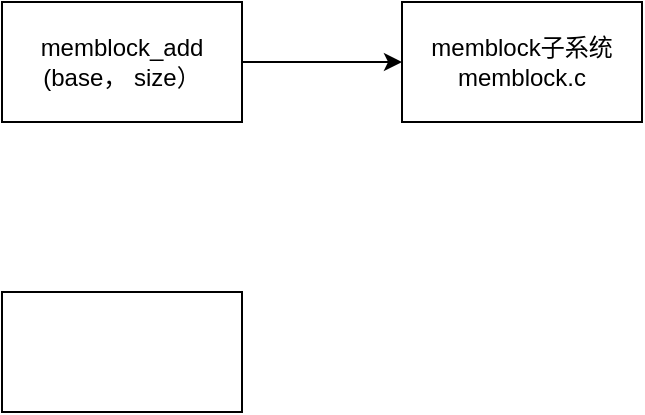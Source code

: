 <mxfile version="13.6.2" type="github"><diagram name="Page-1" id="e56a1550-8fbb-45ad-956c-1786394a9013"><mxGraphModel dx="778" dy="764" grid="1" gridSize="10" guides="1" tooltips="1" connect="1" arrows="1" fold="1" page="1" pageScale="1" pageWidth="1100" pageHeight="850" background="#ffffff" math="0" shadow="0"><root><mxCell id="0"/><mxCell id="1" parent="0"/><mxCell id="VK3P9O7XSgmhL87pCK6w-4" value="" style="edgeStyle=orthogonalEdgeStyle;rounded=0;orthogonalLoop=1;jettySize=auto;html=1;" parent="1" source="VK3P9O7XSgmhL87pCK6w-1" target="VK3P9O7XSgmhL87pCK6w-3" edge="1"><mxGeometry relative="1" as="geometry"/></mxCell><mxCell id="VK3P9O7XSgmhL87pCK6w-1" value="memblock_add&lt;br&gt;(base， size）" style="rounded=0;whiteSpace=wrap;html=1;" parent="1" vertex="1"><mxGeometry x="110" y="280" width="120" height="60" as="geometry"/></mxCell><mxCell id="VK3P9O7XSgmhL87pCK6w-3" value="memblock子系统&lt;br&gt;memblock.c" style="rounded=0;whiteSpace=wrap;html=1;" parent="1" vertex="1"><mxGeometry x="310" y="280" width="120" height="60" as="geometry"/></mxCell><mxCell id="HtiDjLVX9_wbgQ5czBC9-3" value="" style="rounded=0;whiteSpace=wrap;html=1;" parent="1" vertex="1"><mxGeometry x="110" y="425" width="120" height="60" as="geometry"/></mxCell></root></mxGraphModel></diagram></mxfile>